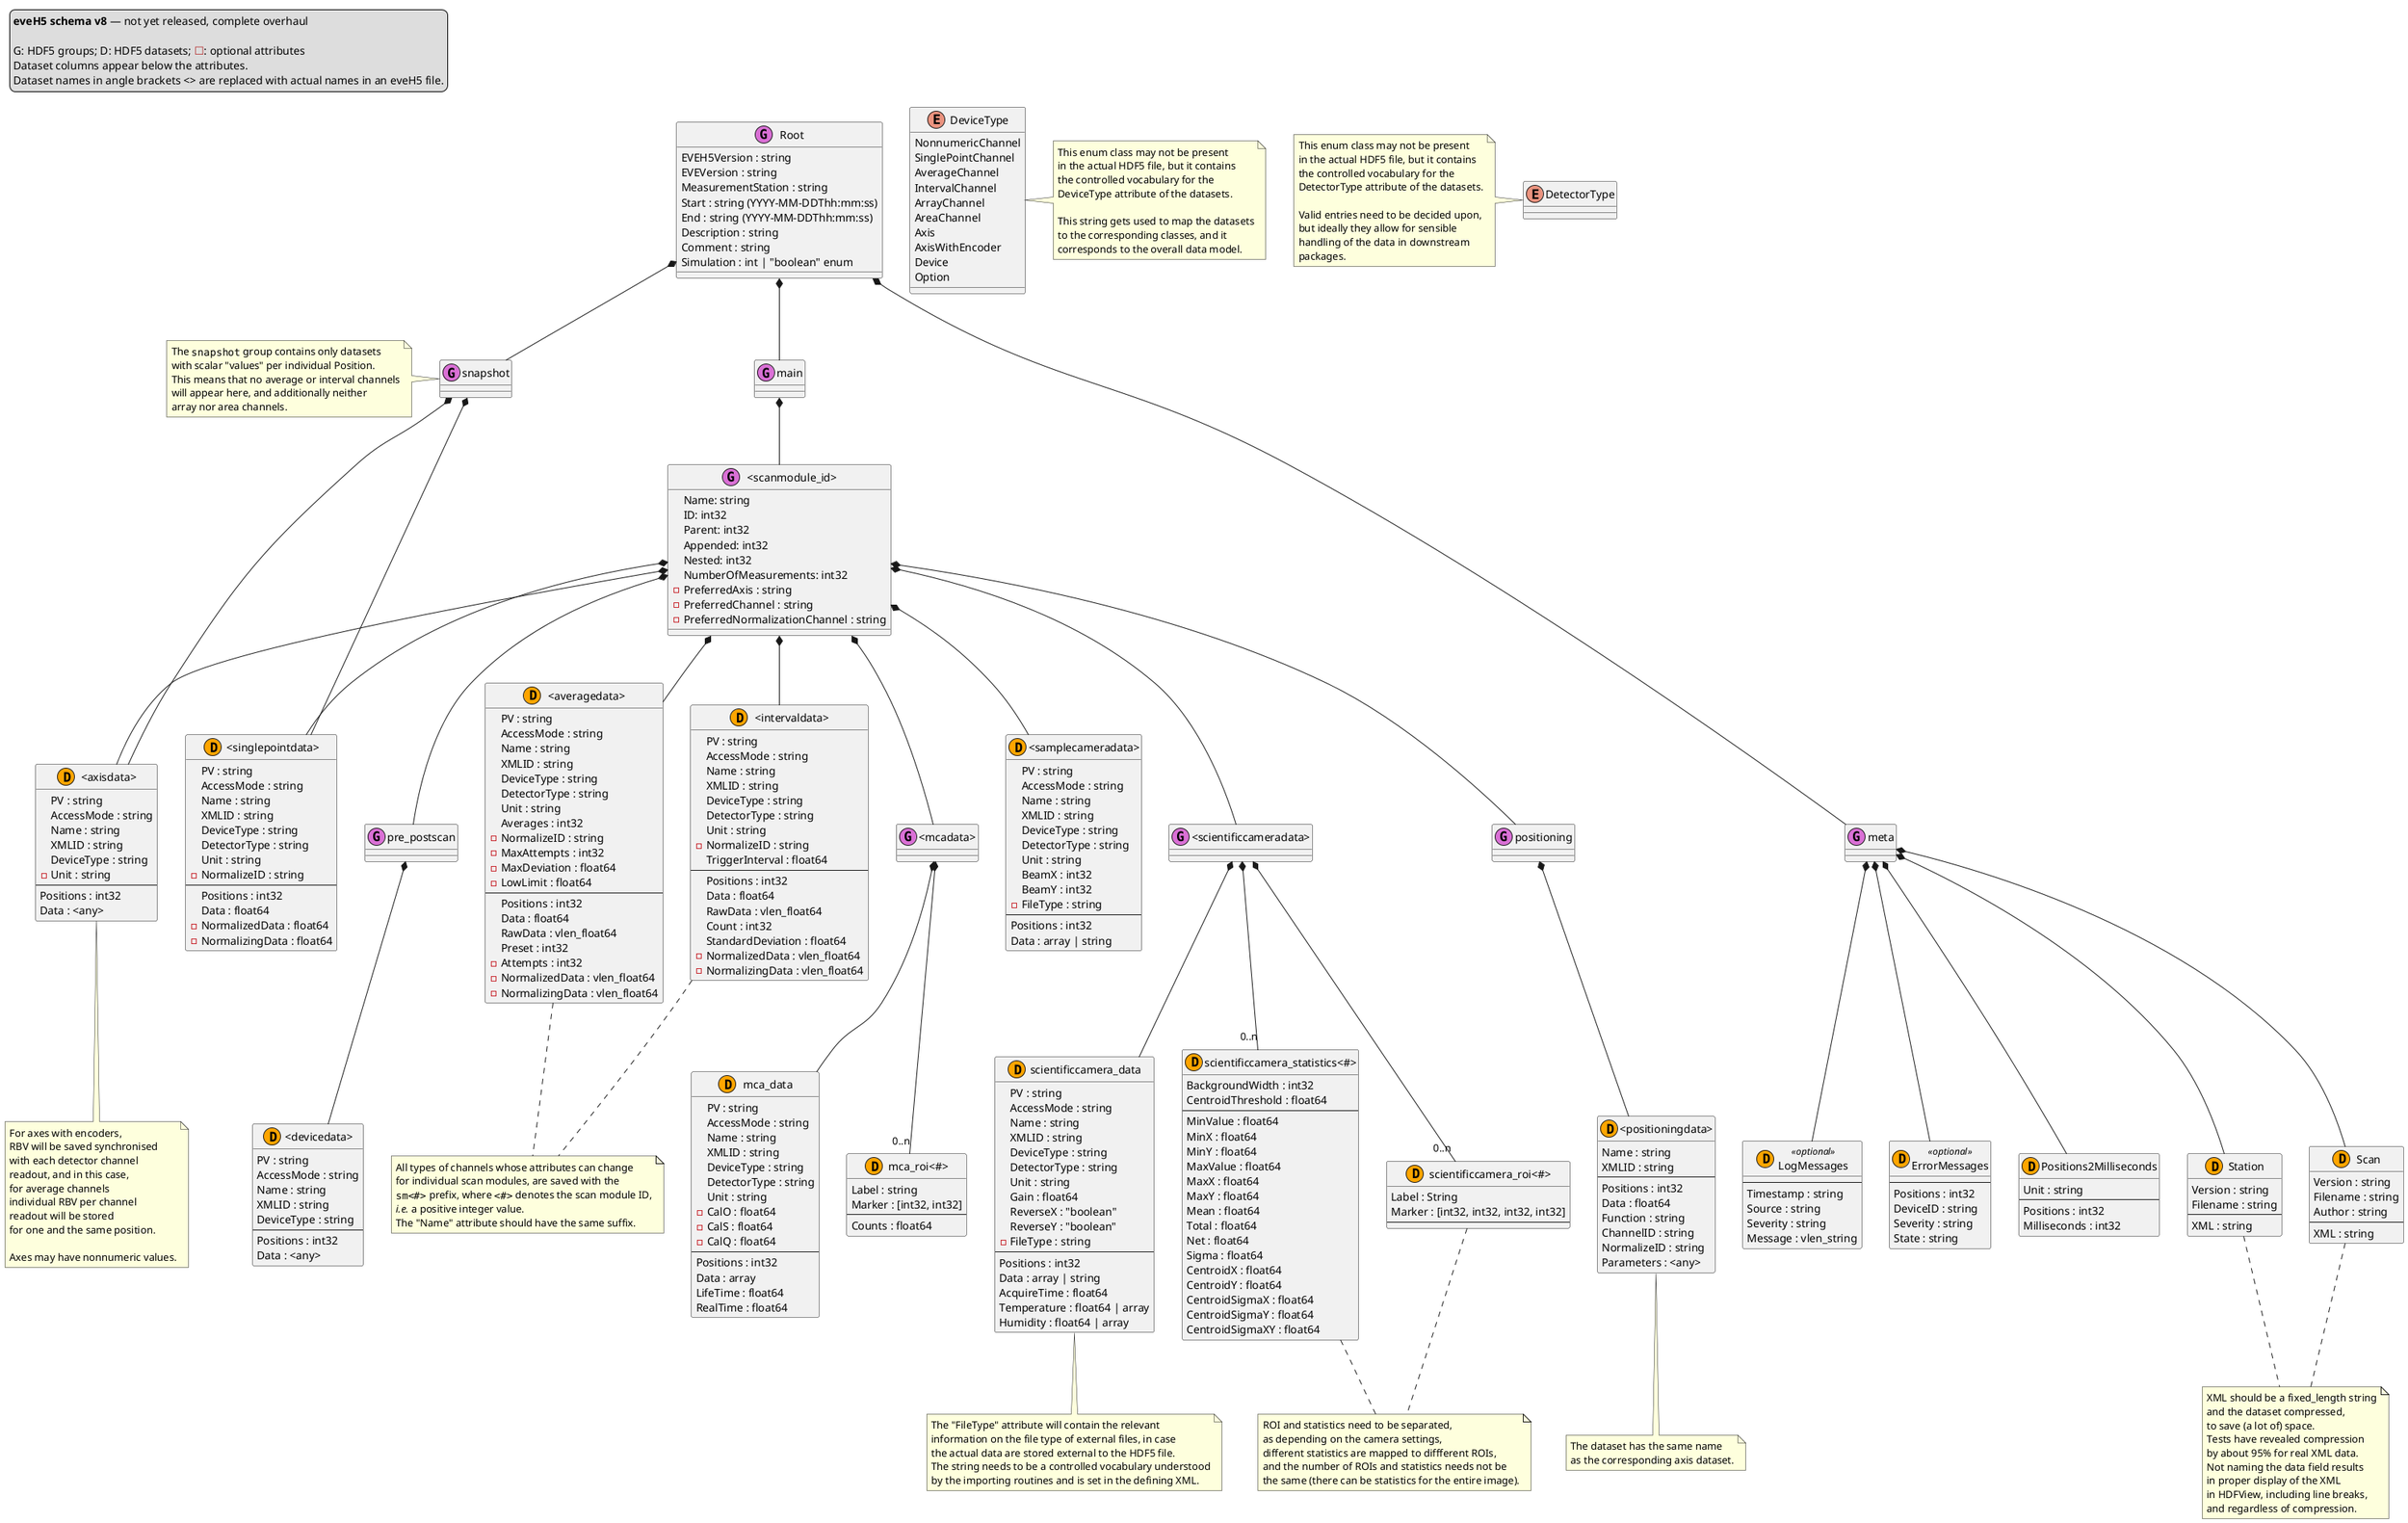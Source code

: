 @startuml
'https://plantuml.com/class-diagram

legend top left
    **eveH5 schema v8** <U+2014> not yet released, complete overhaul

    G: HDF5 groups; D: HDF5 datasets; <color:#firebrick><U+2610></color>: optional attributes
    Dataset columns appear below the attributes.
    Dataset names in angle brackets <> are replaced with actual names in an eveH5 file.
    'Name parts in square brackets [] are optional.
endlegend

class Root << (G,orchid) >> {
    EVEH5Version : string
    EVEVersion : string
    MeasurementStation : string
    {field} Start : string (YYYY-MM-DDThh:mm:ss)
    {field} End : string (YYYY-MM-DDThh:mm:ss)
    Description : string
    Comment : string
    Simulation : int | "boolean" enum
}


Root *-- main
Root *-- snapshot
Root *-- meta

pre_postscan -[hidden]> positioning
positioning -[hidden]> meta

enum DeviceType {
    NonnumericChannel
    SinglePointChannel
    AverageChannel
    IntervalChannel
    ArrayChannel
    AreaChannel
    Axis
    AxisWithEncoder
    Device
    Option
}
note right of DeviceType
    This enum class may not be present
    in the actual HDF5 file, but it contains
    the controlled vocabulary for the
    DeviceType attribute of the datasets.

    This string gets used to map the datasets
    to the corresponding classes, and it
    corresponds to the overall data model.
endnote

enum DetectorType {
}
note left of DetectorType
    This enum class may not be present
    in the actual HDF5 file, but it contains
    the controlled vocabulary for the
    DetectorType attribute of the datasets.

    Valid entries need to be decided upon,
    but ideally they allow for sensible
    handling of the data in downstream
    packages.
endnote

class main << (G,orchid) >> {}

class "<scanmodule_id>" << (G,orchid) >> {
    Name: string
    ID: int32
    Parent: int32
    Appended: int32
    Nested: int32
    NumberOfMeasurements: int32
    - PreferredAxis : string
    - PreferredChannel : string
    - PreferredNormalizationChannel : string
}

class snapshot << (G,orchid) >> {}

note left of snapshot
    The ""snapshot"" group contains only datasets
    with scalar "values" per individual Position.
    This means that no average or interval channels
    will appear here, and additionally neither
    array nor area channels.
endnote

snapshot *-- "<axisdata>"
snapshot *-- "<singlepointdata>"

class meta << (G,orchid) >> {}

meta *-- Scan
meta *-- Station
meta *-- Positions2Milliseconds
meta *-- LogMessages
meta *-- ErrorMessages
Station -[hidden]> Scan

'main -[hidden]> snapshot

class positioning << (G,orchid) >> {}

positioning *-- "<positioningdata>"

class "<positioningdata>" << (D,orange) >> {
    Name : string
    XMLID : string
    --
    Positions : int32
    Data : float64
    Function : string
    ChannelID : string
    NormalizeID : string
    Parameters : <any>
}
note bottom of "<positioningdata>"
    The dataset has the same name
    as the corresponding axis dataset.
end note

class pre_postscan << (G,orchid) >> {}

pre_postscan *-- "<devicedata>"

class "<devicedata>" << (D,orange) >> {
    PV : string
    AccessMode : string
    Name : string
    XMLID : string
    DeviceType : string
    --
    Positions : int32
    Data : <any>
}


class "<axisdata>" << (D,orange) >> {
    PV : string
    AccessMode : string
    Name : string
    XMLID : string
    DeviceType : string
    - Unit : string
    --
    Positions : int32
    Data : <any>
}
note bottom of "<axisdata>"
    For axes with encoders,
    RBV will be saved synchronised
    with each detector channel
    readout, and in this case,
    for average channels
    individual RBV per channel
    readout will be stored
    for one and the same position.

    Axes may have nonnumeric values.
end note

class "<singlepointdata>" << (D,orange) >> {
    PV : string
    AccessMode : string
    Name : string
    XMLID : string
    DeviceType : string
    DetectorType : string
    Unit : string
    - NormalizeID : string
    --
    Positions : int32
    Data : float64
    - NormalizedData : float64
    - NormalizingData : float64
}

main *-- "<scanmodule_id>"

"<scanmodule_id>" *-- positioning
"<scanmodule_id>" *-- pre_postscan

"<scanmodule_id>" *-- "<axisdata>"
"<scanmodule_id>" *-- "<singlepointdata>"
"<scanmodule_id>" *-- "<averagedata>"
"<scanmodule_id>" *-- "<intervaldata>"
"<scanmodule_id>" *-- "<mcadata>"
"<scanmodule_id>" *-- "<samplecameradata>"
"<scanmodule_id>" *-- "<scientificcameradata>"

"<axisdata>" -[hidden]> "<singlepointdata>"
"<singlepointdata>" -[hidden]> "<averagedata>"
"<averagedata>" -[hidden]> "<intervaldata>"
"<intervaldata>" -[hidden]> "<mcadata>"
"<mcadata>" -[hidden]> "<samplecameradata>"
"<samplecameradata>" -[hidden]> "<scientificcameradata>"

class "<averagedata>" << (D,orange) >> {
    PV : string
    AccessMode : string
    Name : string
    XMLID : string
    DeviceType : string
    DetectorType : string
    Unit : string
    Averages : int32
    - NormalizeID : string
    - MaxAttempts : int32
    - MaxDeviation : float64
    - LowLimit : float64
    --
    Positions : int32
    Data : float64
    RawData : vlen_float64
    Preset : int32
    - Attempts : int32
    - NormalizedData : vlen_float64
    - NormalizingData : vlen_float64
}

class "<intervaldata>" << (D,orange) >> {
    PV : string
    AccessMode : string
    Name : string
    XMLID : string
    DeviceType : string
    DetectorType : string
    Unit : string
    - NormalizeID : string
    TriggerInterval : float64
    --
    Positions : int32
    Data : float64
    RawData : vlen_float64
    Count : int32
    StandardDeviation : float64
    - NormalizedData : vlen_float64
    - NormalizingData : vlen_float64
}

note as sm_channel_note
    All types of channels whose attributes can change
    for individual scan modules, are saved with the
    ""sm<#>"" prefix, where ""<#>"" denotes the scan module ID,
    <i>i.e.</i> a positive integer value.
    The "Name" attribute should have the same suffix.
end note

"<intervaldata>" .. sm_channel_note
"<averagedata>" .. sm_channel_note

class "<mcadata>" << (G,orchid) >> {}

"<mcadata>" *-- mca_data
"<mcadata>" *-- "0..n" "mca_roi<#>"

class "mca_data" << (D,orange) >> {
    PV : string
    AccessMode : string
    Name : string
    XMLID : string
    DeviceType : string
    DetectorType : string
    Unit : string
    -CalO : float64
    -CalS : float64
    -CalQ : float64
    --
    Positions : int32
    Data : array
    LifeTime : float64
    RealTime : float64
}

class "mca_roi<#>" << (D,orange) >> {
    Label : string
    Marker : [int32, int32]
    --
    Counts : float64
}

class "<samplecameradata>" << (D,orange) >> {
    PV : string
    AccessMode : string
    Name : string
    XMLID : string
    DeviceType : string
    DetectorType : string
    Unit : string
    BeamX : int32
    BeamY : int32
    - FileType : string
    --
    Positions : int32
    Data : array | string
}

class "<scientificcameradata>" << (G,orchid) >> {}

"<scientificcameradata>" *-- scientificcamera_data
"<scientificcameradata>" *-- "0..n" "scientificcamera_roi<#>"
"<scientificcameradata>" *-- "0..n" "scientificcamera_statistics<#>"

class scientificcamera_data << (D,orange) >> {
    PV : string
    AccessMode : string
    Name : string
    XMLID : string
    DeviceType : string
    DetectorType : string
    Unit : string
    Gain : float64
    ReverseX : "boolean"
    ReverseY : "boolean"
    - FileType : string
    --
    Positions : int32
    Data : array | string
    AcquireTime : float64
    Temperature : float64 | array
    Humidity : float64 | array
}

note bottom of scientificcamera_data
    The "FileType" attribute will contain the relevant
    information on the file type of external files, in case
    the actual data are stored external to the HDF5 file.
    The string needs to be a controlled vocabulary understood
    by the importing routines and is set in the defining XML.
endnote

class "scientificcamera_roi<#>" << (D,orange) >> {
    Label : String
    Marker : [int32, int32, int32, int32]
    --
}

class "scientificcamera_statistics<#>" << (D,orange) >> {
    BackgroundWidth : int32
    CentroidThreshold : float64
    --
    MinValue : float64
    MinX : float64
    MinY : float64
    MaxValue : float64
    MaxX : float64
    MaxY : float64
    Mean : float64
    Total : float64
    Net : float64
    Sigma : float64
    CentroidX : float64
    CentroidY : float64
    CentroidSigmaX : float64
    CentroidSigmaY : float64
    CentroidSigmaXY : float64
}

class Station << (D,orange) >> {
    Version : string
    Filename : string
    --
    XML : string
}

note as scientificcamera_note
    ROI and statistics need to be separated,
    as depending on the camera settings,
    different statistics are mapped to diffferent ROIs,
    and the number of ROIs and statistics needs not be
    the same (there can be statistics for the entire image).
endnote

"scientificcamera_roi<#>" .. scientificcamera_note
"scientificcamera_statistics<#>" .. scientificcamera_note


class Scan << (D,orange) >> {
    Version : string
    Filename : string
    Author : string
    --
    XML : string
}

class LogMessages << (D,orange) >> <<optional>> {
    --
    Timestamp : string
    Source : string
    Severity : string
    Message : vlen_string
}

class ErrorMessages << (D,orange) >> <<optional>> {
    --
    Positions : int32
    DeviceID : string
    Severity : string
    State : string
}

class Positions2Milliseconds << (D,orange) >> {
    Unit : string
    --
    Positions : int32
    Milliseconds : int32
}

LogMessages -[hidden]> ErrorMessages
ErrorMessages -[hidden]> Positions2Milliseconds
Positions2Milliseconds -[hidden]> Station
Station -[hidden]> Scan

snapshot -[hidden]> main
main -[hidden]> meta
'main -[hidden]> meta

note as SCML_note
    XML should be a fixed_length string
    and the dataset compressed,
    to save (a lot of) space.
    Tests have revealed compression
    by about 95% for real XML data.
    Not naming the data field results
    in proper display of the XML
    in HDFView, including line breaks,
    and regardless of compression.
end note

Scan .. SCML_note
Station .. SCML_note

@enduml